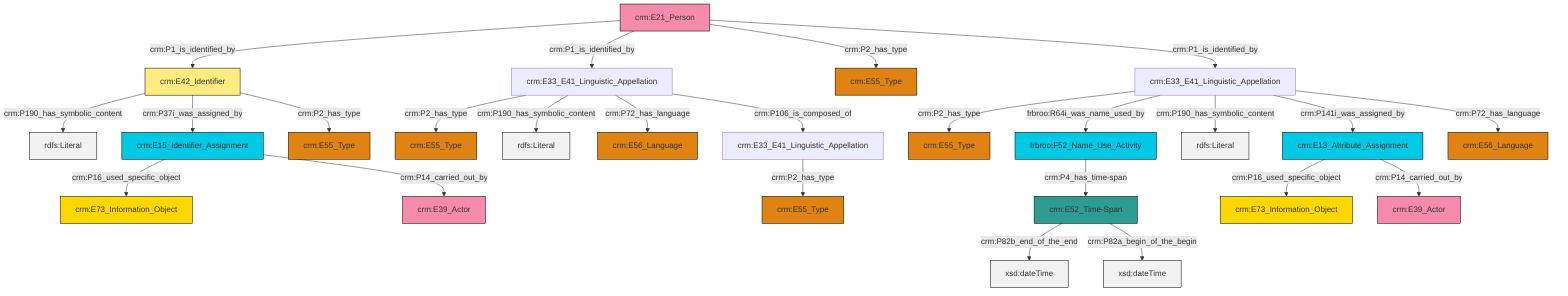 graph TD
classDef Literal fill:#f2f2f2,stroke:#000000;
classDef CRM_Entity fill:#FFFFFF,stroke:#000000;
classDef Temporal_Entity fill:#00C9E6, stroke:#000000;
classDef Type fill:#E18312, stroke:#000000;
classDef Time-Span fill:#2C9C91, stroke:#000000;
classDef Appellation fill:#FFEB7F, stroke:#000000;
classDef Place fill:#008836, stroke:#000000;
classDef Persistent_Item fill:#B266B2, stroke:#000000;
classDef Conceptual_Object fill:#FFD700, stroke:#000000;
classDef Physical_Thing fill:#D2B48C, stroke:#000000;
classDef Actor fill:#f58aad, stroke:#000000;
classDef PC_Classes fill:#4ce600, stroke:#000000;
classDef Multi fill:#cccccc,stroke:#000000;

2["crm:E33_E41_Linguistic_Appellation"]:::Default -->|crm:P2_has_type| 3["crm:E55_Type"]:::Type
4["crm:E33_E41_Linguistic_Appellation"]:::Default -->|crm:P2_has_type| 5["crm:E55_Type"]:::Type
2["crm:E33_E41_Linguistic_Appellation"]:::Default -->|frbroo:R64i_was_name_used_by| 6["frbroo:F52_Name_Use_Activity"]:::Temporal_Entity
7["crm:E13_Attribute_Assignment"]:::Temporal_Entity -->|crm:P16_used_specific_object| 8["crm:E73_Information_Object"]:::Conceptual_Object
4["crm:E33_E41_Linguistic_Appellation"]:::Default -->|crm:P190_has_symbolic_content| 13[rdfs:Literal]:::Literal
14["crm:E21_Person"]:::Actor -->|crm:P1_is_identified_by| 15["crm:E42_Identifier"]:::Appellation
20["crm:E52_Time-Span"]:::Time-Span -->|crm:P82b_end_of_the_end| 21[xsd:dateTime]:::Literal
22["crm:E15_Identifier_Assignment"]:::Temporal_Entity -->|crm:P16_used_specific_object| 18["crm:E73_Information_Object"]:::Conceptual_Object
7["crm:E13_Attribute_Assignment"]:::Temporal_Entity -->|crm:P14_carried_out_by| 23["crm:E39_Actor"]:::Actor
15["crm:E42_Identifier"]:::Appellation -->|crm:P190_has_symbolic_content| 25[rdfs:Literal]:::Literal
2["crm:E33_E41_Linguistic_Appellation"]:::Default -->|crm:P190_has_symbolic_content| 29[rdfs:Literal]:::Literal
14["crm:E21_Person"]:::Actor -->|crm:P1_is_identified_by| 4["crm:E33_E41_Linguistic_Appellation"]:::Default
14["crm:E21_Person"]:::Actor -->|crm:P2_has_type| 26["crm:E55_Type"]:::Type
4["crm:E33_E41_Linguistic_Appellation"]:::Default -->|crm:P72_has_language| 32["crm:E56_Language"]:::Type
4["crm:E33_E41_Linguistic_Appellation"]:::Default -->|crm:P106_is_composed_of| 11["crm:E33_E41_Linguistic_Appellation"]:::Default
22["crm:E15_Identifier_Assignment"]:::Temporal_Entity -->|crm:P14_carried_out_by| 36["crm:E39_Actor"]:::Actor
15["crm:E42_Identifier"]:::Appellation -->|crm:P37i_was_assigned_by| 22["crm:E15_Identifier_Assignment"]:::Temporal_Entity
20["crm:E52_Time-Span"]:::Time-Span -->|crm:P82a_begin_of_the_begin| 38[xsd:dateTime]:::Literal
11["crm:E33_E41_Linguistic_Appellation"]:::Default -->|crm:P2_has_type| 0["crm:E55_Type"]:::Type
14["crm:E21_Person"]:::Actor -->|crm:P1_is_identified_by| 2["crm:E33_E41_Linguistic_Appellation"]:::Default
15["crm:E42_Identifier"]:::Appellation -->|crm:P2_has_type| 9["crm:E55_Type"]:::Type
6["frbroo:F52_Name_Use_Activity"]:::Temporal_Entity -->|crm:P4_has_time-span| 20["crm:E52_Time-Span"]:::Time-Span
2["crm:E33_E41_Linguistic_Appellation"]:::Default -->|crm:P141i_was_assigned_by| 7["crm:E13_Attribute_Assignment"]:::Temporal_Entity
2["crm:E33_E41_Linguistic_Appellation"]:::Default -->|crm:P72_has_language| 40["crm:E56_Language"]:::Type